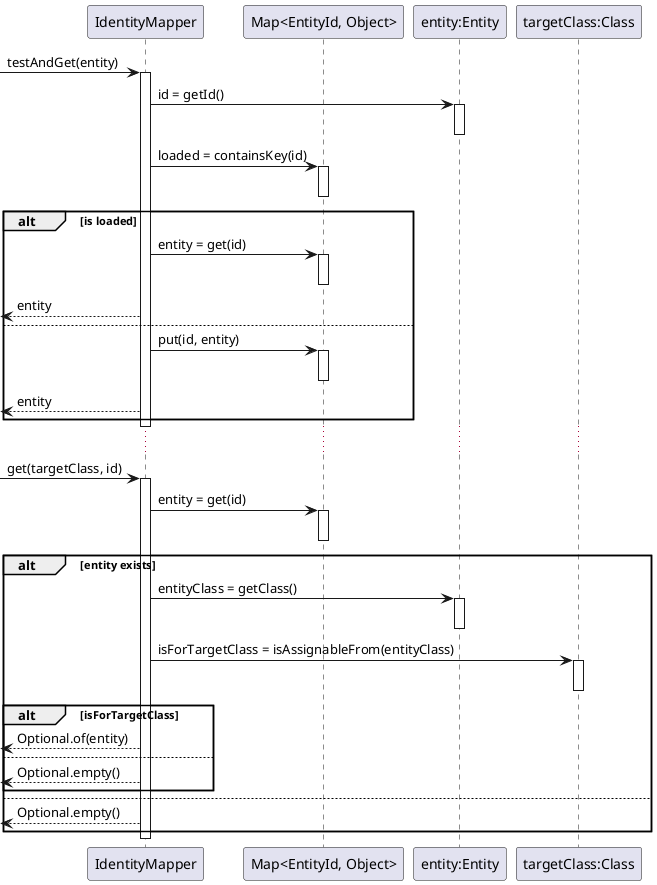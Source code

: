 @startuml identity map

participant IdentityMapper as idmap
participant "Map<EntityId, Object>" as entities
participant "entity:Entity" as ent
participant "targetClass:Class" as c


[-> idmap: testAndGet(entity)
activate idmap
idmap -> ent: id = getId()
activate ent
deactivate ent
idmap -> entities: loaded = containsKey(id)
activate entities
deactivate entities
alt is loaded
  idmap -> entities: entity = get(id)
  activate entities
  deactivate entities
  [<-- idmap: entity
else
  idmap -> entities: put(id, entity)
  activate entities
  deactivate entities
  [<-- idmap: entity
end
deactivate idmap

...

[-> idmap: get(targetClass, id)
activate idmap
idmap -> entities: entity = get(id)
activate entities
deactivate entities
alt entity exists
  idmap -> ent: entityClass = getClass()
  activate ent
  deactivate ent
  idmap -> c: isForTargetClass = isAssignableFrom(entityClass)
  activate c
  deactivate c
  alt isForTargetClass
    [<-- idmap: Optional.of(entity)
  else
    [<-- idmap: Optional.empty()
  end
else
  [<-- idmap: Optional.empty()
end
deactivate idmap

@enduml
